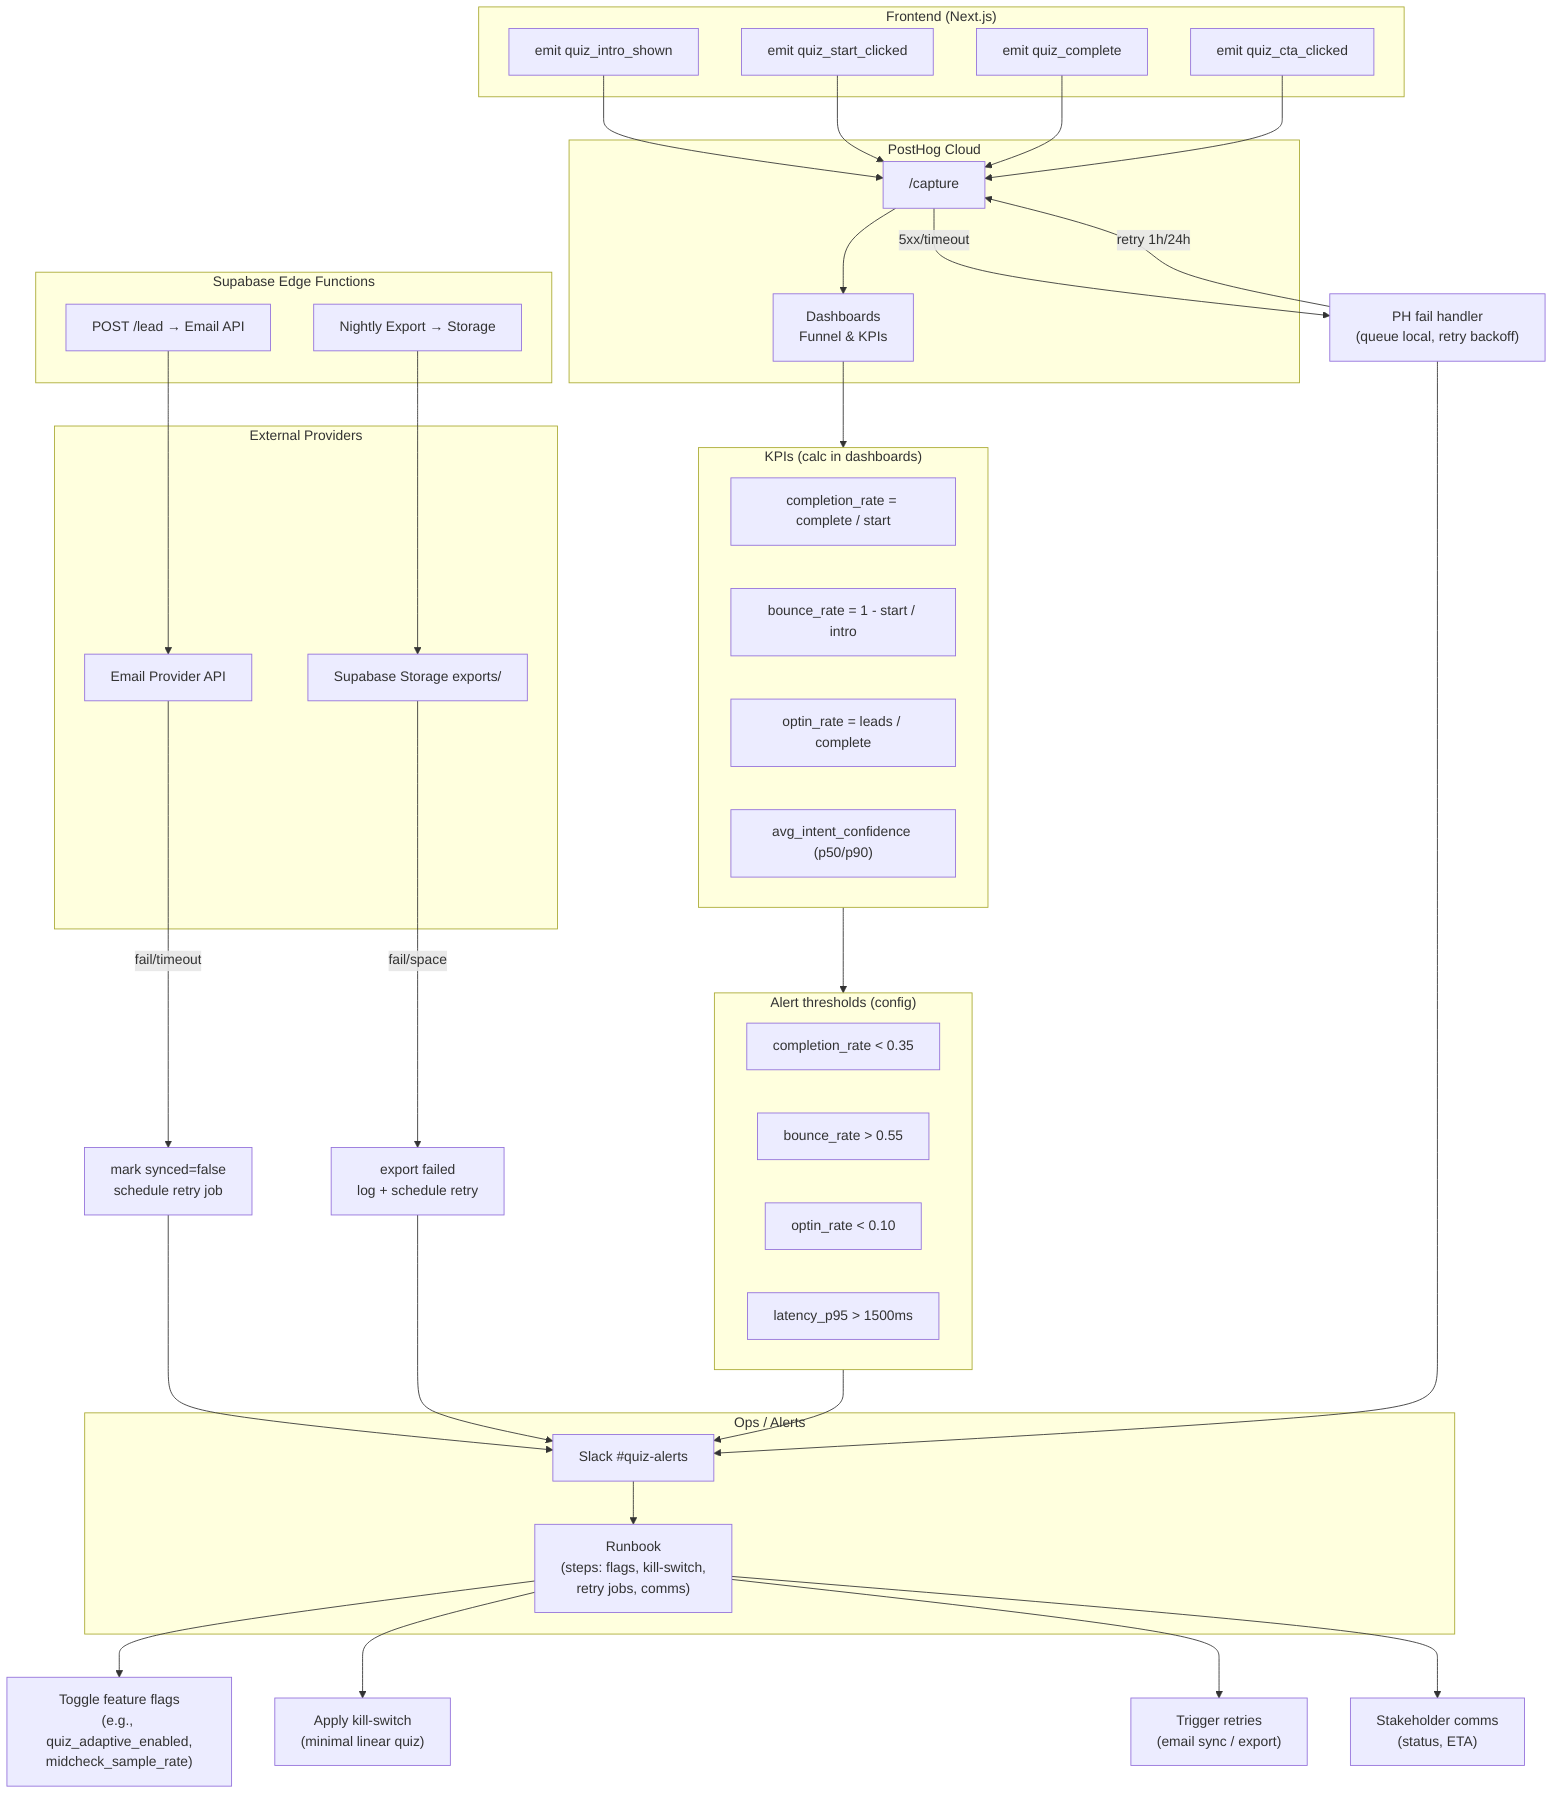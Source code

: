 flowchart TD
  %% === SOURCES ===
  subgraph FE["Frontend (Next.js)"]
    ev1["emit quiz_intro_shown"]
    ev2["emit quiz_start_clicked"]
    ev3["emit quiz_complete"]
    ev4["emit quiz_cta_clicked"]
  end

  subgraph PH["PostHog Cloud"]
    cap["/capture"]
    dash["Dashboards\nFunnel & KPIs"]
  end

  subgraph OPS["Ops / Alerts"]
    slack["Slack #quiz-alerts"]
    runbook["Runbook\n(steps: flags, kill-switch,\nretry jobs, comms)"]
  end

  subgraph BE["Supabase Edge Functions"]
    leadSync["POST /lead → Email API"]
    exportJob["Nightly Export → Storage"]
  end

  subgraph EXT["External Providers"]
    emailAPI["Email Provider API"]
    storage["Supabase Storage exports/"]
  end

  %% === EVENTS TO PH ===
  ev1 --> cap
  ev2 --> cap
  ev3 --> cap
  ev4 --> cap
  cap --> dash

  %% === KPIs / FUNNEL ===
  subgraph KPIs["KPIs (calc in dashboards)"]
    k1["completion_rate = complete / start"]
    k2["bounce_rate = 1 - start / intro"]
    k3["optin_rate = leads / complete"]
    k4["avg_intent_confidence (p50/p90)"]
  end
  dash --> KPIs

  %% === THRESHOLDS ===
  subgraph TH["Alert thresholds (config)"]
    t1["completion_rate < 0.35"]
    t2["bounce_rate > 0.55"]
    t3["optin_rate < 0.10"]
    t4["latency_p95 > 1500ms"]
  end
  KPIs --> TH
  TH --> slack

  %% === BE → PROVIDERS ===
  leadSync --> emailAPI
  exportJob --> storage

  %% === FALLBACKS ===
  %% PostHog fallback
  cap -->|5xx/timeout| phFail["PH fail handler\n(queue local, retry backoff)"]
  phFail -->|retry 1h/24h| cap
  phFail --> slack

  %% Email sync fallback
  emailAPI -->|fail/timeout| mailFail["mark synced=false\nschedule retry job"]
  mailFail --> slack

  %% Storage export fallback
  storage -->|fail/space| expFail["export failed\nlog + schedule retry"]
  expFail --> slack

  %% === RUNBOOK PATHS ===
  slack --> runbook
  runbook --> flags["Toggle feature flags\n(e.g., quiz_adaptive_enabled,\nmidcheck_sample_rate)"]
  runbook --> killsw["Apply kill-switch\n(minimal linear quiz)"]
  runbook --> retries["Trigger retries\n(email sync / export)"]
  runbook --> comms["Stakeholder comms\n(status, ETA)"]